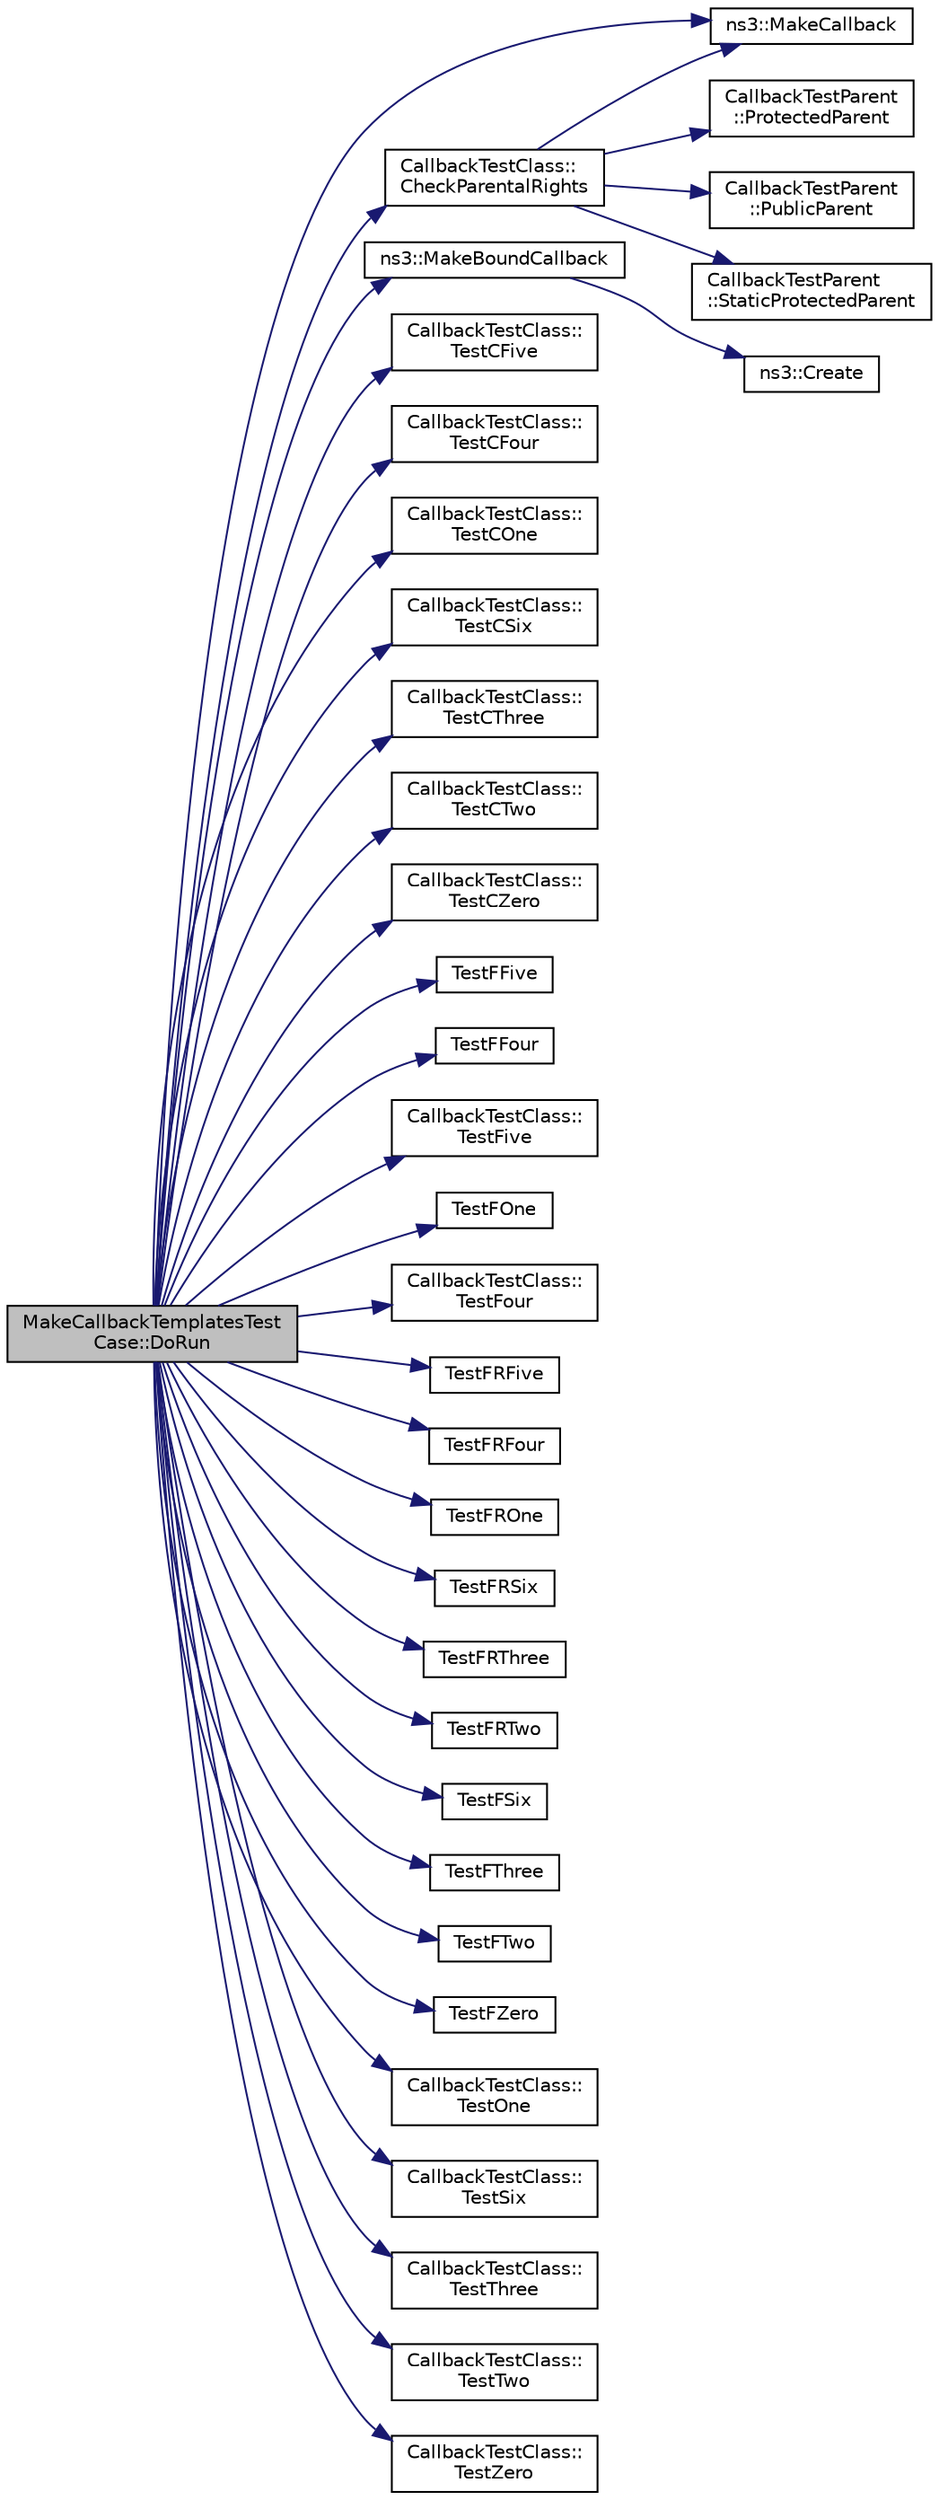 digraph "MakeCallbackTemplatesTestCase::DoRun"
{
 // LATEX_PDF_SIZE
  edge [fontname="Helvetica",fontsize="10",labelfontname="Helvetica",labelfontsize="10"];
  node [fontname="Helvetica",fontsize="10",shape=record];
  rankdir="LR";
  Node1 [label="MakeCallbackTemplatesTest\lCase::DoRun",height=0.2,width=0.4,color="black", fillcolor="grey75", style="filled", fontcolor="black",tooltip="Implementation to actually run this TestCase."];
  Node1 -> Node2 [color="midnightblue",fontsize="10",style="solid",fontname="Helvetica"];
  Node2 [label="CallbackTestClass::\lCheckParentalRights",height=0.2,width=0.4,color="black", fillcolor="white", style="filled",URL="$class_callback_test_class.html#a4536e5309fbfc8ed19206d8d922cacb3",tooltip=" "];
  Node2 -> Node3 [color="midnightblue",fontsize="10",style="solid",fontname="Helvetica"];
  Node3 [label="ns3::MakeCallback",height=0.2,width=0.4,color="black", fillcolor="white", style="filled",URL="$namespacens3.html#af1dde3c04374147fca0cfe3b0766d664",tooltip="Build Callbacks for class method members which take varying numbers of arguments and potentially retu..."];
  Node2 -> Node4 [color="midnightblue",fontsize="10",style="solid",fontname="Helvetica"];
  Node4 [label="CallbackTestParent\l::ProtectedParent",height=0.2,width=0.4,color="black", fillcolor="white", style="filled",URL="$class_callback_test_parent.html#ab976ffcc28afb98fe642cf0a29118136",tooltip=" "];
  Node2 -> Node5 [color="midnightblue",fontsize="10",style="solid",fontname="Helvetica"];
  Node5 [label="CallbackTestParent\l::PublicParent",height=0.2,width=0.4,color="black", fillcolor="white", style="filled",URL="$class_callback_test_parent.html#aa19a1a6c713d03d81541ea3ce6e2a66b",tooltip=" "];
  Node2 -> Node6 [color="midnightblue",fontsize="10",style="solid",fontname="Helvetica"];
  Node6 [label="CallbackTestParent\l::StaticProtectedParent",height=0.2,width=0.4,color="black", fillcolor="white", style="filled",URL="$class_callback_test_parent.html#a02c7c8259f37de52e084e0f998b319f9",tooltip=" "];
  Node1 -> Node7 [color="midnightblue",fontsize="10",style="solid",fontname="Helvetica"];
  Node7 [label="ns3::MakeBoundCallback",height=0.2,width=0.4,color="black", fillcolor="white", style="filled",URL="$group__makeboundcallback.html#ga1725d6362e6065faa0709f7c93f8d770",tooltip="Make Callbacks with one bound argument."];
  Node7 -> Node8 [color="midnightblue",fontsize="10",style="solid",fontname="Helvetica"];
  Node8 [label="ns3::Create",height=0.2,width=0.4,color="black", fillcolor="white", style="filled",URL="$group__ptr.html#ga086d8d4a76485a155f0408b85dcebede",tooltip="Create class instances by constructors with varying numbers of arguments and return them by Ptr."];
  Node1 -> Node3 [color="midnightblue",fontsize="10",style="solid",fontname="Helvetica"];
  Node1 -> Node9 [color="midnightblue",fontsize="10",style="solid",fontname="Helvetica"];
  Node9 [label="CallbackTestClass::\lTestCFive",height=0.2,width=0.4,color="black", fillcolor="white", style="filled",URL="$class_callback_test_class.html#aaaa32bbcc77ec47afee36e32a9d55a56",tooltip=" "];
  Node1 -> Node10 [color="midnightblue",fontsize="10",style="solid",fontname="Helvetica"];
  Node10 [label="CallbackTestClass::\lTestCFour",height=0.2,width=0.4,color="black", fillcolor="white", style="filled",URL="$class_callback_test_class.html#a9eccabe4c46145c79cec96f8fd3cf8ee",tooltip=" "];
  Node1 -> Node11 [color="midnightblue",fontsize="10",style="solid",fontname="Helvetica"];
  Node11 [label="CallbackTestClass::\lTestCOne",height=0.2,width=0.4,color="black", fillcolor="white", style="filled",URL="$class_callback_test_class.html#aa203e6b8e710de326b9b30497fc84c9f",tooltip=" "];
  Node1 -> Node12 [color="midnightblue",fontsize="10",style="solid",fontname="Helvetica"];
  Node12 [label="CallbackTestClass::\lTestCSix",height=0.2,width=0.4,color="black", fillcolor="white", style="filled",URL="$class_callback_test_class.html#a585be387a468817dc98a997c2a929f8c",tooltip=" "];
  Node1 -> Node13 [color="midnightblue",fontsize="10",style="solid",fontname="Helvetica"];
  Node13 [label="CallbackTestClass::\lTestCThree",height=0.2,width=0.4,color="black", fillcolor="white", style="filled",URL="$class_callback_test_class.html#a35f380d1980d0b9fd91ee92daa1faaee",tooltip=" "];
  Node1 -> Node14 [color="midnightblue",fontsize="10",style="solid",fontname="Helvetica"];
  Node14 [label="CallbackTestClass::\lTestCTwo",height=0.2,width=0.4,color="black", fillcolor="white", style="filled",URL="$class_callback_test_class.html#ac98af4f6648ab019de6a9d2c4151ae43",tooltip=" "];
  Node1 -> Node15 [color="midnightblue",fontsize="10",style="solid",fontname="Helvetica"];
  Node15 [label="CallbackTestClass::\lTestCZero",height=0.2,width=0.4,color="black", fillcolor="white", style="filled",URL="$class_callback_test_class.html#a9944f87469200a65e992f7285a9ca12e",tooltip=" "];
  Node1 -> Node16 [color="midnightblue",fontsize="10",style="solid",fontname="Helvetica"];
  Node16 [label="TestFFive",height=0.2,width=0.4,color="black", fillcolor="white", style="filled",URL="$callback-test-suite_8cc.html#a82de616ca24ca7a9b29ff61a84c35777",tooltip=" "];
  Node1 -> Node17 [color="midnightblue",fontsize="10",style="solid",fontname="Helvetica"];
  Node17 [label="TestFFour",height=0.2,width=0.4,color="black", fillcolor="white", style="filled",URL="$callback-test-suite_8cc.html#a9eec0c89ecc47a71bbeb60e79d33a2b5",tooltip=" "];
  Node1 -> Node18 [color="midnightblue",fontsize="10",style="solid",fontname="Helvetica"];
  Node18 [label="CallbackTestClass::\lTestFive",height=0.2,width=0.4,color="black", fillcolor="white", style="filled",URL="$class_callback_test_class.html#adb2a7aa906bc7c8343e0620698bbe0e3",tooltip=" "];
  Node1 -> Node19 [color="midnightblue",fontsize="10",style="solid",fontname="Helvetica"];
  Node19 [label="TestFOne",height=0.2,width=0.4,color="black", fillcolor="white", style="filled",URL="$callback-test-suite_8cc.html#aa9207bf060f53906a157021e6d91fcee",tooltip=" "];
  Node1 -> Node20 [color="midnightblue",fontsize="10",style="solid",fontname="Helvetica"];
  Node20 [label="CallbackTestClass::\lTestFour",height=0.2,width=0.4,color="black", fillcolor="white", style="filled",URL="$class_callback_test_class.html#ab030b685c4908632a3a534a4b37cdf3c",tooltip=" "];
  Node1 -> Node21 [color="midnightblue",fontsize="10",style="solid",fontname="Helvetica"];
  Node21 [label="TestFRFive",height=0.2,width=0.4,color="black", fillcolor="white", style="filled",URL="$callback-test-suite_8cc.html#a99e4f11075598012ae84ea874c69c548",tooltip=" "];
  Node1 -> Node22 [color="midnightblue",fontsize="10",style="solid",fontname="Helvetica"];
  Node22 [label="TestFRFour",height=0.2,width=0.4,color="black", fillcolor="white", style="filled",URL="$callback-test-suite_8cc.html#ae3298a776dfd45ff55232b25c34636e3",tooltip=" "];
  Node1 -> Node23 [color="midnightblue",fontsize="10",style="solid",fontname="Helvetica"];
  Node23 [label="TestFROne",height=0.2,width=0.4,color="black", fillcolor="white", style="filled",URL="$callback-test-suite_8cc.html#a61b9adbb88b46ac9041f1a9fc372a1e9",tooltip=" "];
  Node1 -> Node24 [color="midnightblue",fontsize="10",style="solid",fontname="Helvetica"];
  Node24 [label="TestFRSix",height=0.2,width=0.4,color="black", fillcolor="white", style="filled",URL="$callback-test-suite_8cc.html#ae156cb962f117de688fca4d4e6b664c0",tooltip=" "];
  Node1 -> Node25 [color="midnightblue",fontsize="10",style="solid",fontname="Helvetica"];
  Node25 [label="TestFRThree",height=0.2,width=0.4,color="black", fillcolor="white", style="filled",URL="$callback-test-suite_8cc.html#aa528c88a201570c6872cf3859787e17c",tooltip=" "];
  Node1 -> Node26 [color="midnightblue",fontsize="10",style="solid",fontname="Helvetica"];
  Node26 [label="TestFRTwo",height=0.2,width=0.4,color="black", fillcolor="white", style="filled",URL="$callback-test-suite_8cc.html#a6299ca42c6a4c5f2ceaa54ef9accb768",tooltip=" "];
  Node1 -> Node27 [color="midnightblue",fontsize="10",style="solid",fontname="Helvetica"];
  Node27 [label="TestFSix",height=0.2,width=0.4,color="black", fillcolor="white", style="filled",URL="$callback-test-suite_8cc.html#a2870899394543fe04ff441a5d5d10b91",tooltip=" "];
  Node1 -> Node28 [color="midnightblue",fontsize="10",style="solid",fontname="Helvetica"];
  Node28 [label="TestFThree",height=0.2,width=0.4,color="black", fillcolor="white", style="filled",URL="$callback-test-suite_8cc.html#abedc8872680c743b016665a132efad89",tooltip=" "];
  Node1 -> Node29 [color="midnightblue",fontsize="10",style="solid",fontname="Helvetica"];
  Node29 [label="TestFTwo",height=0.2,width=0.4,color="black", fillcolor="white", style="filled",URL="$callback-test-suite_8cc.html#ac5d2606448b1e79bc8b8244b5ff54dfa",tooltip=" "];
  Node1 -> Node30 [color="midnightblue",fontsize="10",style="solid",fontname="Helvetica"];
  Node30 [label="TestFZero",height=0.2,width=0.4,color="black", fillcolor="white", style="filled",URL="$callback-test-suite_8cc.html#a032c27d1e01150afbaebce4af4cff016",tooltip=" "];
  Node1 -> Node31 [color="midnightblue",fontsize="10",style="solid",fontname="Helvetica"];
  Node31 [label="CallbackTestClass::\lTestOne",height=0.2,width=0.4,color="black", fillcolor="white", style="filled",URL="$class_callback_test_class.html#a86e0da8ff6230c30555b1d8f61570e33",tooltip=" "];
  Node1 -> Node32 [color="midnightblue",fontsize="10",style="solid",fontname="Helvetica"];
  Node32 [label="CallbackTestClass::\lTestSix",height=0.2,width=0.4,color="black", fillcolor="white", style="filled",URL="$class_callback_test_class.html#a0e6e2d05838f45b835e3b18deb19be0e",tooltip=" "];
  Node1 -> Node33 [color="midnightblue",fontsize="10",style="solid",fontname="Helvetica"];
  Node33 [label="CallbackTestClass::\lTestThree",height=0.2,width=0.4,color="black", fillcolor="white", style="filled",URL="$class_callback_test_class.html#a9b1576cfed8062feb704ac009c871a3b",tooltip=" "];
  Node1 -> Node34 [color="midnightblue",fontsize="10",style="solid",fontname="Helvetica"];
  Node34 [label="CallbackTestClass::\lTestTwo",height=0.2,width=0.4,color="black", fillcolor="white", style="filled",URL="$class_callback_test_class.html#aed10ec383ea5a461288ed352c89d4f4c",tooltip=" "];
  Node1 -> Node35 [color="midnightblue",fontsize="10",style="solid",fontname="Helvetica"];
  Node35 [label="CallbackTestClass::\lTestZero",height=0.2,width=0.4,color="black", fillcolor="white", style="filled",URL="$class_callback_test_class.html#a36e681f38e94890d82693e6e1a156de1",tooltip=" "];
}
